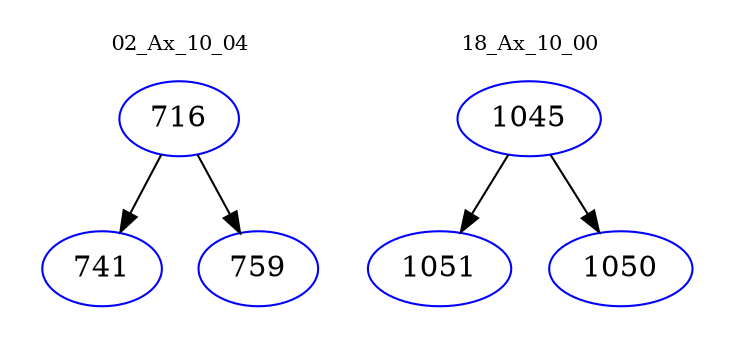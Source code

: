 digraph{
subgraph cluster_0 {
color = white
label = "02_Ax_10_04";
fontsize=10;
T0_716 [label="716", color="blue"]
T0_716 -> T0_741 [color="black"]
T0_741 [label="741", color="blue"]
T0_716 -> T0_759 [color="black"]
T0_759 [label="759", color="blue"]
}
subgraph cluster_1 {
color = white
label = "18_Ax_10_00";
fontsize=10;
T1_1045 [label="1045", color="blue"]
T1_1045 -> T1_1051 [color="black"]
T1_1051 [label="1051", color="blue"]
T1_1045 -> T1_1050 [color="black"]
T1_1050 [label="1050", color="blue"]
}
}
